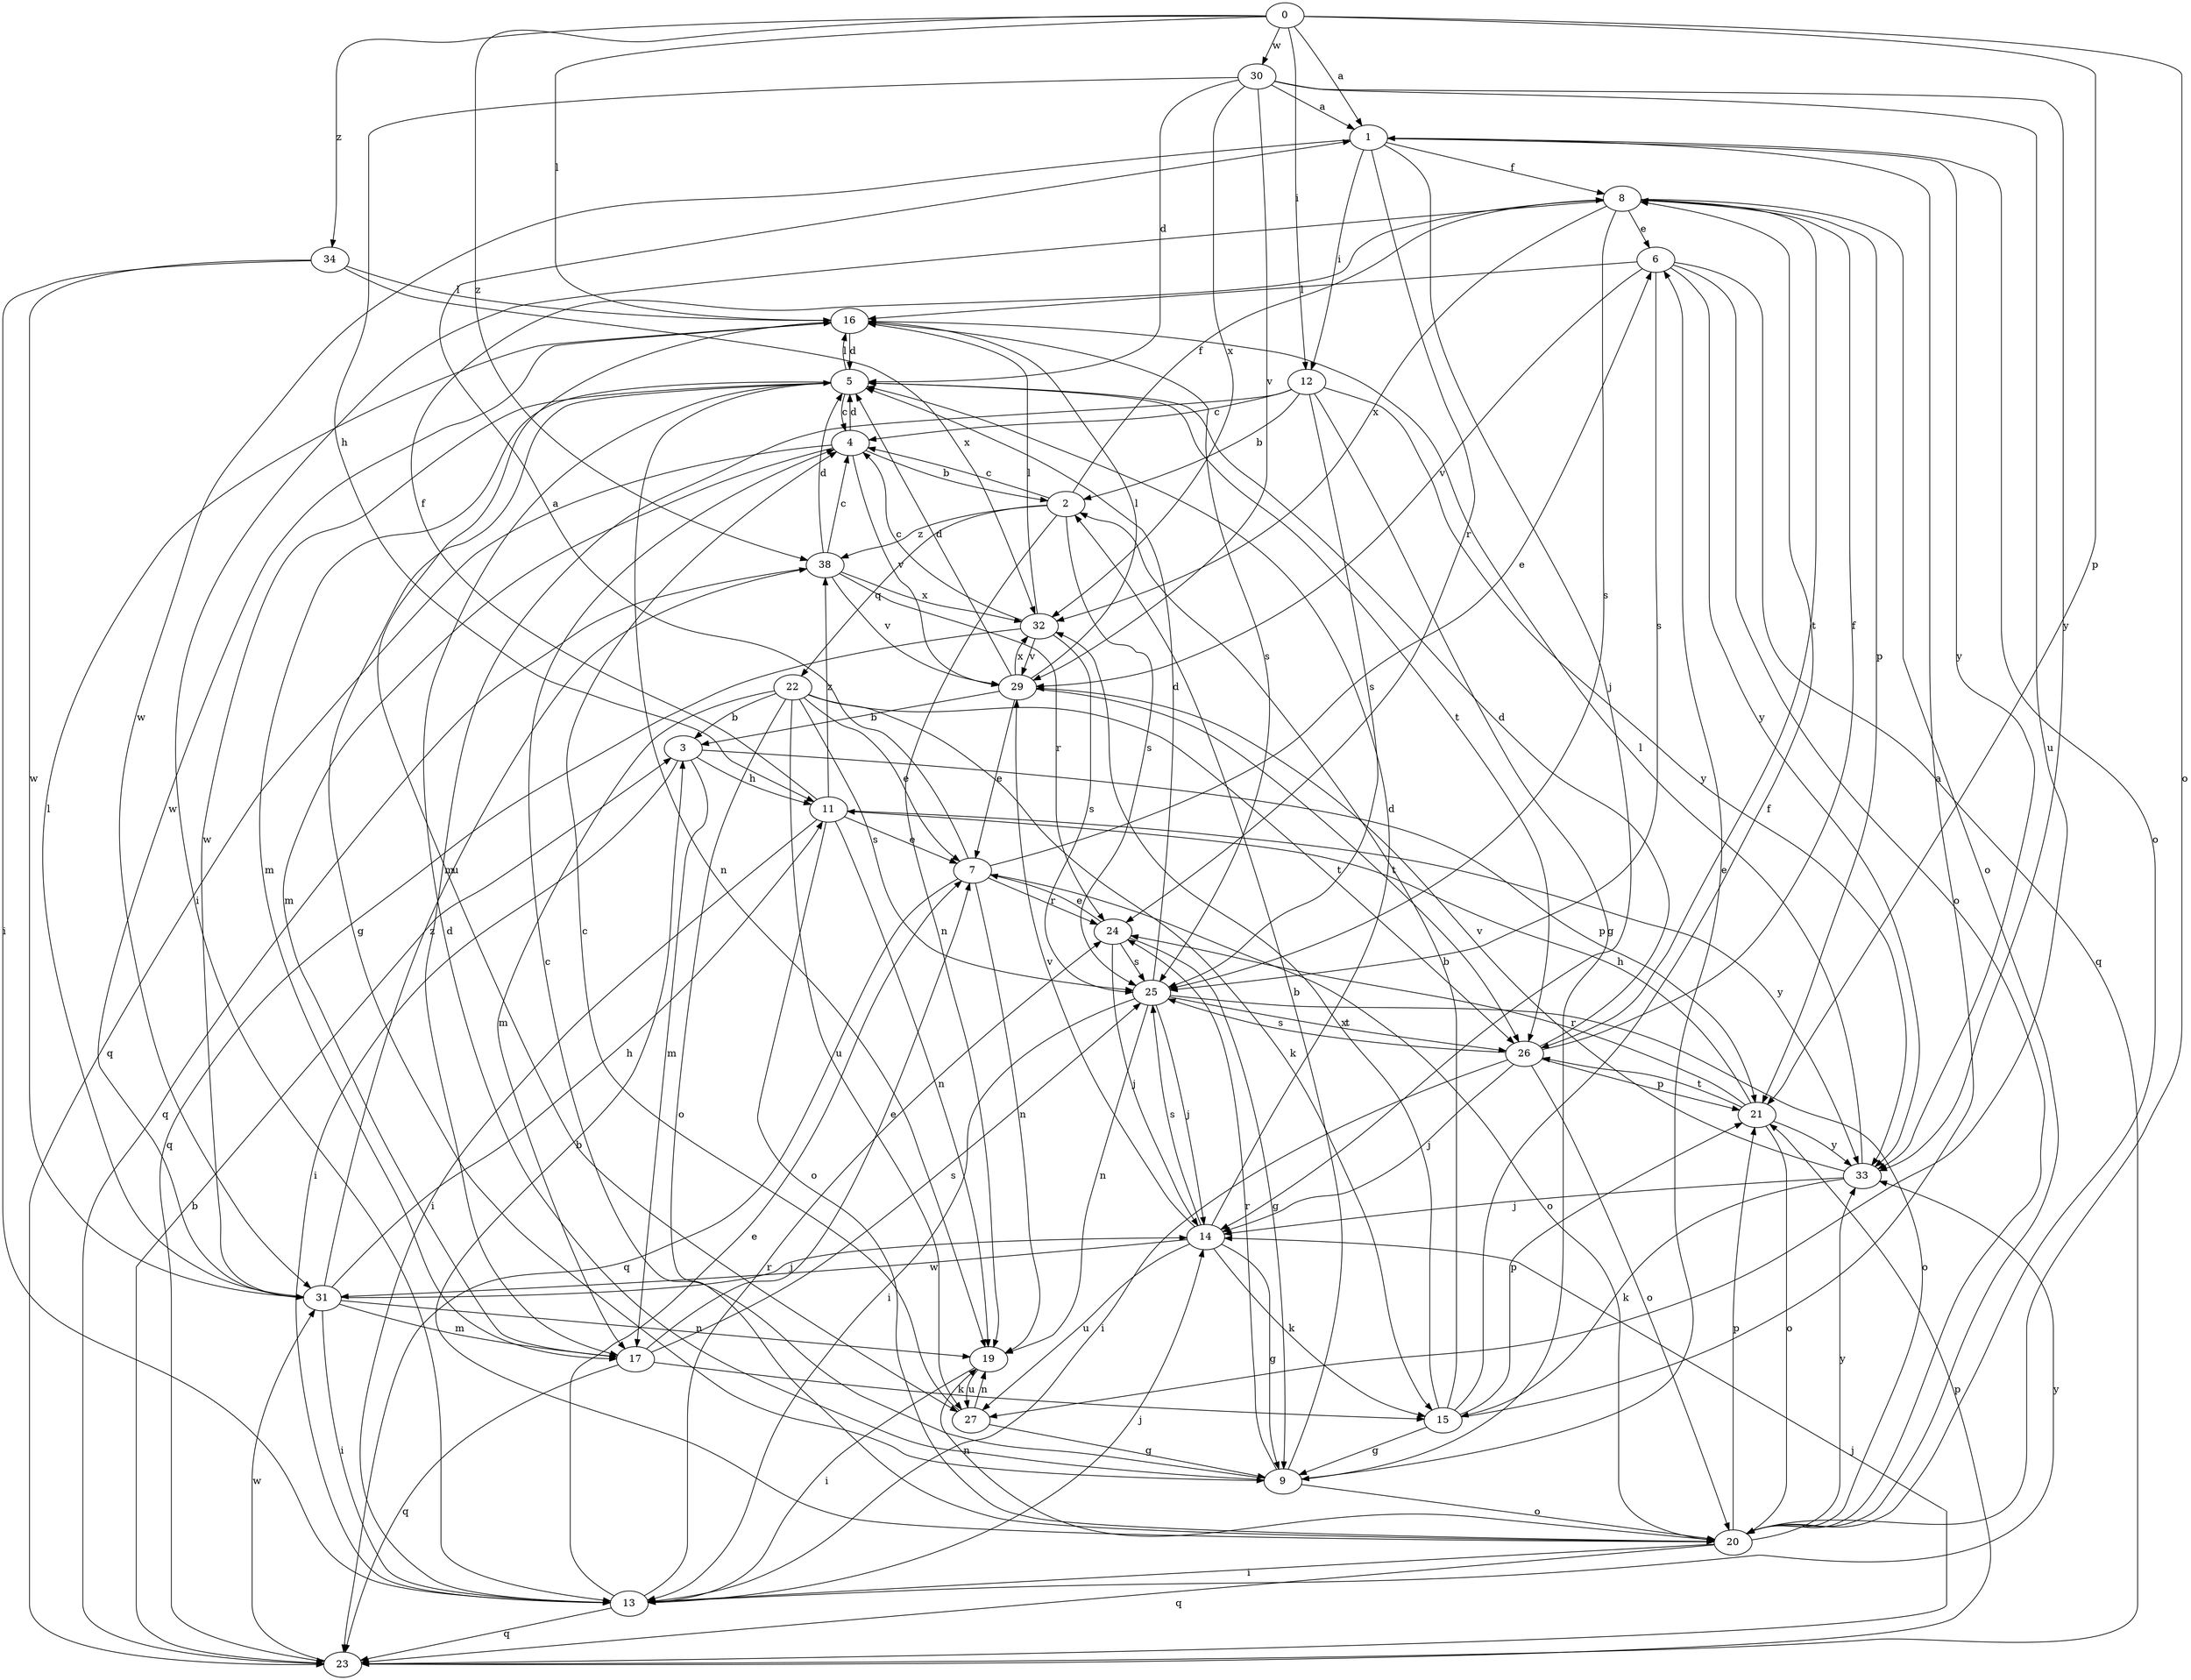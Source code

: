 strict digraph  {
0;
1;
2;
3;
4;
5;
6;
7;
8;
9;
11;
12;
13;
14;
15;
16;
17;
19;
20;
21;
22;
23;
24;
25;
26;
27;
29;
30;
31;
32;
33;
34;
38;
0 -> 1  [label=a];
0 -> 12  [label=i];
0 -> 16  [label=l];
0 -> 20  [label=o];
0 -> 21  [label=p];
0 -> 30  [label=w];
0 -> 34  [label=z];
0 -> 38  [label=z];
1 -> 8  [label=f];
1 -> 12  [label=i];
1 -> 14  [label=j];
1 -> 20  [label=o];
1 -> 24  [label=r];
1 -> 31  [label=w];
1 -> 33  [label=y];
2 -> 4  [label=c];
2 -> 8  [label=f];
2 -> 19  [label=n];
2 -> 22  [label=q];
2 -> 25  [label=s];
2 -> 38  [label=z];
3 -> 11  [label=h];
3 -> 13  [label=i];
3 -> 17  [label=m];
3 -> 21  [label=p];
4 -> 2  [label=b];
4 -> 5  [label=d];
4 -> 17  [label=m];
4 -> 23  [label=q];
4 -> 29  [label=v];
5 -> 4  [label=c];
5 -> 9  [label=g];
5 -> 16  [label=l];
5 -> 17  [label=m];
5 -> 19  [label=n];
5 -> 26  [label=t];
5 -> 31  [label=w];
6 -> 16  [label=l];
6 -> 20  [label=o];
6 -> 23  [label=q];
6 -> 25  [label=s];
6 -> 29  [label=v];
6 -> 33  [label=y];
7 -> 1  [label=a];
7 -> 6  [label=e];
7 -> 19  [label=n];
7 -> 20  [label=o];
7 -> 23  [label=q];
7 -> 24  [label=r];
8 -> 6  [label=e];
8 -> 13  [label=i];
8 -> 20  [label=o];
8 -> 21  [label=p];
8 -> 25  [label=s];
8 -> 26  [label=t];
8 -> 32  [label=x];
9 -> 2  [label=b];
9 -> 4  [label=c];
9 -> 5  [label=d];
9 -> 6  [label=e];
9 -> 20  [label=o];
9 -> 24  [label=r];
11 -> 7  [label=e];
11 -> 8  [label=f];
11 -> 13  [label=i];
11 -> 19  [label=n];
11 -> 20  [label=o];
11 -> 33  [label=y];
11 -> 38  [label=z];
12 -> 2  [label=b];
12 -> 4  [label=c];
12 -> 9  [label=g];
12 -> 17  [label=m];
12 -> 25  [label=s];
12 -> 33  [label=y];
13 -> 7  [label=e];
13 -> 14  [label=j];
13 -> 23  [label=q];
13 -> 24  [label=r];
13 -> 33  [label=y];
14 -> 5  [label=d];
14 -> 9  [label=g];
14 -> 15  [label=k];
14 -> 25  [label=s];
14 -> 27  [label=u];
14 -> 29  [label=v];
14 -> 31  [label=w];
15 -> 1  [label=a];
15 -> 2  [label=b];
15 -> 8  [label=f];
15 -> 9  [label=g];
15 -> 21  [label=p];
15 -> 32  [label=x];
16 -> 5  [label=d];
16 -> 25  [label=s];
16 -> 27  [label=u];
16 -> 31  [label=w];
17 -> 7  [label=e];
17 -> 15  [label=k];
17 -> 23  [label=q];
17 -> 25  [label=s];
19 -> 13  [label=i];
19 -> 27  [label=u];
20 -> 3  [label=b];
20 -> 13  [label=i];
20 -> 19  [label=n];
20 -> 21  [label=p];
20 -> 23  [label=q];
20 -> 33  [label=y];
21 -> 11  [label=h];
21 -> 20  [label=o];
21 -> 24  [label=r];
21 -> 26  [label=t];
21 -> 33  [label=y];
22 -> 3  [label=b];
22 -> 7  [label=e];
22 -> 15  [label=k];
22 -> 17  [label=m];
22 -> 20  [label=o];
22 -> 25  [label=s];
22 -> 26  [label=t];
22 -> 27  [label=u];
23 -> 3  [label=b];
23 -> 14  [label=j];
23 -> 21  [label=p];
23 -> 31  [label=w];
24 -> 7  [label=e];
24 -> 9  [label=g];
24 -> 14  [label=j];
24 -> 25  [label=s];
25 -> 5  [label=d];
25 -> 13  [label=i];
25 -> 14  [label=j];
25 -> 19  [label=n];
25 -> 20  [label=o];
25 -> 26  [label=t];
26 -> 5  [label=d];
26 -> 8  [label=f];
26 -> 13  [label=i];
26 -> 14  [label=j];
26 -> 20  [label=o];
26 -> 21  [label=p];
26 -> 25  [label=s];
27 -> 4  [label=c];
27 -> 9  [label=g];
27 -> 19  [label=n];
29 -> 3  [label=b];
29 -> 5  [label=d];
29 -> 7  [label=e];
29 -> 16  [label=l];
29 -> 26  [label=t];
29 -> 32  [label=x];
30 -> 1  [label=a];
30 -> 5  [label=d];
30 -> 11  [label=h];
30 -> 27  [label=u];
30 -> 29  [label=v];
30 -> 32  [label=x];
30 -> 33  [label=y];
31 -> 11  [label=h];
31 -> 13  [label=i];
31 -> 14  [label=j];
31 -> 16  [label=l];
31 -> 17  [label=m];
31 -> 19  [label=n];
31 -> 38  [label=z];
32 -> 4  [label=c];
32 -> 16  [label=l];
32 -> 23  [label=q];
32 -> 25  [label=s];
32 -> 29  [label=v];
33 -> 14  [label=j];
33 -> 15  [label=k];
33 -> 16  [label=l];
33 -> 29  [label=v];
34 -> 13  [label=i];
34 -> 16  [label=l];
34 -> 31  [label=w];
34 -> 32  [label=x];
38 -> 4  [label=c];
38 -> 5  [label=d];
38 -> 23  [label=q];
38 -> 24  [label=r];
38 -> 29  [label=v];
38 -> 32  [label=x];
}
